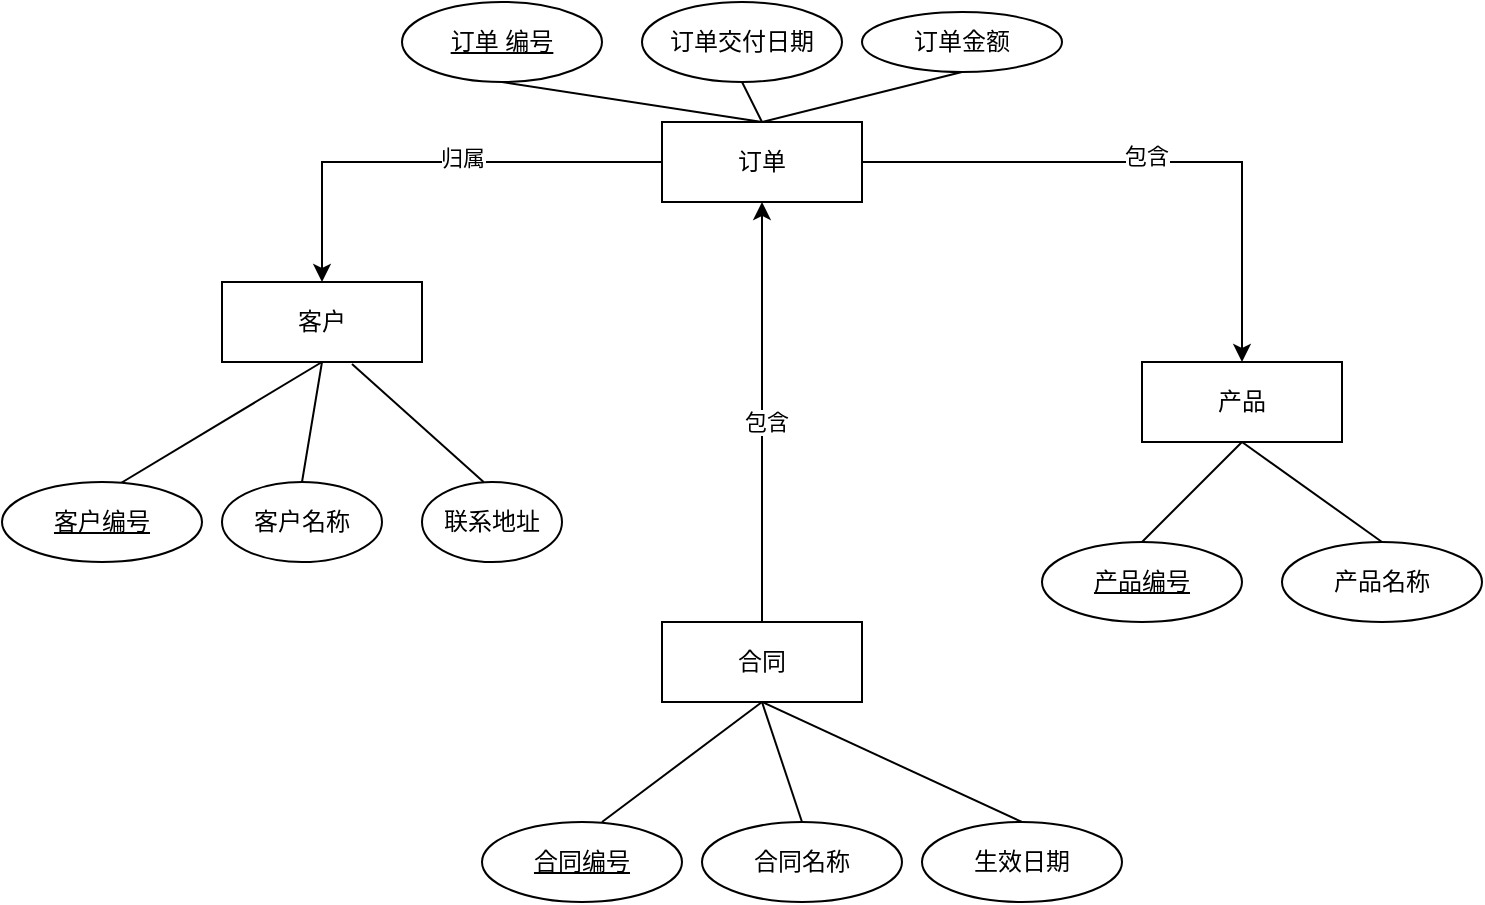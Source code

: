 <mxfile version="22.1.4" type="github">
  <diagram name="第 1 页" id="oM0XcjSRCLR4_DjJt3RF">
    <mxGraphModel dx="989" dy="545" grid="1" gridSize="10" guides="1" tooltips="1" connect="1" arrows="1" fold="1" page="1" pageScale="1" pageWidth="827" pageHeight="1169" math="0" shadow="0">
      <root>
        <mxCell id="0" />
        <mxCell id="1" parent="0" />
        <mxCell id="3GnXfFRbfdkNqw6JAT9T-27" style="edgeStyle=orthogonalEdgeStyle;rounded=0;orthogonalLoop=1;jettySize=auto;html=1;entryX=0.5;entryY=0;entryDx=0;entryDy=0;" edge="1" parent="1" source="3GnXfFRbfdkNqw6JAT9T-4" target="3GnXfFRbfdkNqw6JAT9T-6">
          <mxGeometry relative="1" as="geometry" />
        </mxCell>
        <mxCell id="3GnXfFRbfdkNqw6JAT9T-28" value="包含" style="edgeLabel;html=1;align=center;verticalAlign=middle;resizable=0;points=[];" vertex="1" connectable="0" parent="3GnXfFRbfdkNqw6JAT9T-27">
          <mxGeometry x="-0.024" y="3" relative="1" as="geometry">
            <mxPoint as="offset" />
          </mxGeometry>
        </mxCell>
        <mxCell id="3GnXfFRbfdkNqw6JAT9T-33" style="edgeStyle=orthogonalEdgeStyle;rounded=0;orthogonalLoop=1;jettySize=auto;html=1;entryX=0.5;entryY=0;entryDx=0;entryDy=0;" edge="1" parent="1" source="3GnXfFRbfdkNqw6JAT9T-4" target="3GnXfFRbfdkNqw6JAT9T-5">
          <mxGeometry relative="1" as="geometry" />
        </mxCell>
        <mxCell id="3GnXfFRbfdkNqw6JAT9T-34" value="归属" style="edgeLabel;html=1;align=center;verticalAlign=middle;resizable=0;points=[];" vertex="1" connectable="0" parent="3GnXfFRbfdkNqw6JAT9T-33">
          <mxGeometry x="-0.131" y="-2" relative="1" as="geometry">
            <mxPoint as="offset" />
          </mxGeometry>
        </mxCell>
        <mxCell id="3GnXfFRbfdkNqw6JAT9T-4" value="订单" style="whiteSpace=wrap;html=1;align=center;" vertex="1" parent="1">
          <mxGeometry x="330" y="130" width="100" height="40" as="geometry" />
        </mxCell>
        <mxCell id="3GnXfFRbfdkNqw6JAT9T-5" value="客户" style="whiteSpace=wrap;html=1;align=center;" vertex="1" parent="1">
          <mxGeometry x="110" y="210" width="100" height="40" as="geometry" />
        </mxCell>
        <mxCell id="3GnXfFRbfdkNqw6JAT9T-6" value="产品" style="whiteSpace=wrap;html=1;align=center;" vertex="1" parent="1">
          <mxGeometry x="570" y="250" width="100" height="40" as="geometry" />
        </mxCell>
        <mxCell id="3GnXfFRbfdkNqw6JAT9T-8" value="" style="endArrow=none;html=1;rounded=0;entryX=0.57;entryY=0.05;entryDx=0;entryDy=0;exitX=0.5;exitY=1;exitDx=0;exitDy=0;entryPerimeter=0;" edge="1" parent="1" source="3GnXfFRbfdkNqw6JAT9T-5" target="3GnXfFRbfdkNqw6JAT9T-15">
          <mxGeometry relative="1" as="geometry">
            <mxPoint x="330" y="250" as="sourcePoint" />
            <mxPoint x="120" y="370" as="targetPoint" />
          </mxGeometry>
        </mxCell>
        <mxCell id="3GnXfFRbfdkNqw6JAT9T-11" value="客户名称" style="ellipse;whiteSpace=wrap;html=1;align=center;" vertex="1" parent="1">
          <mxGeometry x="110" y="310" width="80" height="40" as="geometry" />
        </mxCell>
        <mxCell id="3GnXfFRbfdkNqw6JAT9T-12" value="" style="endArrow=none;html=1;rounded=0;entryX=0.5;entryY=0;entryDx=0;entryDy=0;exitX=0.5;exitY=1;exitDx=0;exitDy=0;" edge="1" parent="1" source="3GnXfFRbfdkNqw6JAT9T-5" target="3GnXfFRbfdkNqw6JAT9T-11">
          <mxGeometry relative="1" as="geometry">
            <mxPoint x="170" y="290" as="sourcePoint" />
            <mxPoint x="340" y="290" as="targetPoint" />
          </mxGeometry>
        </mxCell>
        <mxCell id="3GnXfFRbfdkNqw6JAT9T-13" value="联系地址" style="ellipse;whiteSpace=wrap;html=1;align=center;" vertex="1" parent="1">
          <mxGeometry x="210" y="310" width="70" height="40" as="geometry" />
        </mxCell>
        <mxCell id="3GnXfFRbfdkNqw6JAT9T-15" value="客户编号" style="ellipse;whiteSpace=wrap;html=1;align=center;fontStyle=4;" vertex="1" parent="1">
          <mxGeometry y="310" width="100" height="40" as="geometry" />
        </mxCell>
        <mxCell id="3GnXfFRbfdkNqw6JAT9T-16" value="" style="endArrow=none;html=1;rounded=0;entryX=0.44;entryY=0;entryDx=0;entryDy=0;entryPerimeter=0;" edge="1" parent="1" target="3GnXfFRbfdkNqw6JAT9T-13">
          <mxGeometry relative="1" as="geometry">
            <mxPoint x="175" y="251" as="sourcePoint" />
            <mxPoint x="490" y="250" as="targetPoint" />
          </mxGeometry>
        </mxCell>
        <mxCell id="3GnXfFRbfdkNqw6JAT9T-17" style="edgeStyle=orthogonalEdgeStyle;rounded=0;orthogonalLoop=1;jettySize=auto;html=1;exitX=0.5;exitY=1;exitDx=0;exitDy=0;" edge="1" parent="1" source="3GnXfFRbfdkNqw6JAT9T-11" target="3GnXfFRbfdkNqw6JAT9T-11">
          <mxGeometry relative="1" as="geometry" />
        </mxCell>
        <mxCell id="3GnXfFRbfdkNqw6JAT9T-18" value="订单 编号" style="ellipse;whiteSpace=wrap;html=1;align=center;fontStyle=4;" vertex="1" parent="1">
          <mxGeometry x="200" y="70" width="100" height="40" as="geometry" />
        </mxCell>
        <mxCell id="3GnXfFRbfdkNqw6JAT9T-20" value="订单金额" style="ellipse;whiteSpace=wrap;html=1;align=center;" vertex="1" parent="1">
          <mxGeometry x="430" y="75" width="100" height="30" as="geometry" />
        </mxCell>
        <mxCell id="3GnXfFRbfdkNqw6JAT9T-21" value="订单交付日期" style="ellipse;whiteSpace=wrap;html=1;align=center;" vertex="1" parent="1">
          <mxGeometry x="320" y="70" width="100" height="40" as="geometry" />
        </mxCell>
        <mxCell id="3GnXfFRbfdkNqw6JAT9T-22" value="" style="endArrow=none;html=1;rounded=0;entryX=0.5;entryY=1;entryDx=0;entryDy=0;" edge="1" parent="1" target="3GnXfFRbfdkNqw6JAT9T-21">
          <mxGeometry relative="1" as="geometry">
            <mxPoint x="380" y="130" as="sourcePoint" />
            <mxPoint x="550" y="150" as="targetPoint" />
          </mxGeometry>
        </mxCell>
        <mxCell id="3GnXfFRbfdkNqw6JAT9T-25" value="" style="endArrow=none;html=1;rounded=0;exitX=0.5;exitY=1;exitDx=0;exitDy=0;entryX=0.5;entryY=0;entryDx=0;entryDy=0;" edge="1" parent="1" source="3GnXfFRbfdkNqw6JAT9T-18" target="3GnXfFRbfdkNqw6JAT9T-4">
          <mxGeometry relative="1" as="geometry">
            <mxPoint x="210" y="130" as="sourcePoint" />
            <mxPoint x="370" y="130" as="targetPoint" />
          </mxGeometry>
        </mxCell>
        <mxCell id="3GnXfFRbfdkNqw6JAT9T-26" value="" style="endArrow=none;html=1;rounded=0;exitX=0.5;exitY=1;exitDx=0;exitDy=0;" edge="1" parent="1" source="3GnXfFRbfdkNqw6JAT9T-20">
          <mxGeometry relative="1" as="geometry">
            <mxPoint x="330" y="250" as="sourcePoint" />
            <mxPoint x="380" y="130" as="targetPoint" />
          </mxGeometry>
        </mxCell>
        <mxCell id="3GnXfFRbfdkNqw6JAT9T-29" value="产品编号" style="ellipse;whiteSpace=wrap;html=1;align=center;fontStyle=4;" vertex="1" parent="1">
          <mxGeometry x="520" y="340" width="100" height="40" as="geometry" />
        </mxCell>
        <mxCell id="3GnXfFRbfdkNqw6JAT9T-30" value="" style="endArrow=none;html=1;rounded=0;entryX=0.5;entryY=1;entryDx=0;entryDy=0;exitX=0.5;exitY=0;exitDx=0;exitDy=0;" edge="1" parent="1" source="3GnXfFRbfdkNqw6JAT9T-29" target="3GnXfFRbfdkNqw6JAT9T-6">
          <mxGeometry relative="1" as="geometry">
            <mxPoint x="500" y="320" as="sourcePoint" />
            <mxPoint x="660" y="320" as="targetPoint" />
          </mxGeometry>
        </mxCell>
        <mxCell id="3GnXfFRbfdkNqw6JAT9T-31" value="产品名称" style="ellipse;whiteSpace=wrap;html=1;align=center;" vertex="1" parent="1">
          <mxGeometry x="640" y="340" width="100" height="40" as="geometry" />
        </mxCell>
        <mxCell id="3GnXfFRbfdkNqw6JAT9T-32" value="" style="endArrow=none;html=1;rounded=0;entryX=0.5;entryY=0;entryDx=0;entryDy=0;exitX=0.5;exitY=1;exitDx=0;exitDy=0;" edge="1" parent="1" source="3GnXfFRbfdkNqw6JAT9T-6" target="3GnXfFRbfdkNqw6JAT9T-31">
          <mxGeometry relative="1" as="geometry">
            <mxPoint x="640" y="320" as="sourcePoint" />
            <mxPoint x="800" y="320" as="targetPoint" />
          </mxGeometry>
        </mxCell>
        <mxCell id="3GnXfFRbfdkNqw6JAT9T-42" style="edgeStyle=orthogonalEdgeStyle;rounded=0;orthogonalLoop=1;jettySize=auto;html=1;entryX=0.5;entryY=1;entryDx=0;entryDy=0;exitX=0.5;exitY=0;exitDx=0;exitDy=0;" edge="1" parent="1" source="3GnXfFRbfdkNqw6JAT9T-35" target="3GnXfFRbfdkNqw6JAT9T-4">
          <mxGeometry relative="1" as="geometry">
            <mxPoint x="390" y="180" as="targetPoint" />
            <Array as="points">
              <mxPoint x="380" y="380" />
            </Array>
          </mxGeometry>
        </mxCell>
        <mxCell id="3GnXfFRbfdkNqw6JAT9T-43" value="包含" style="edgeLabel;html=1;align=center;verticalAlign=middle;resizable=0;points=[];" vertex="1" connectable="0" parent="3GnXfFRbfdkNqw6JAT9T-42">
          <mxGeometry x="-0.046" y="-2" relative="1" as="geometry">
            <mxPoint as="offset" />
          </mxGeometry>
        </mxCell>
        <mxCell id="3GnXfFRbfdkNqw6JAT9T-35" value="合同" style="whiteSpace=wrap;html=1;align=center;" vertex="1" parent="1">
          <mxGeometry x="330" y="380" width="100" height="40" as="geometry" />
        </mxCell>
        <mxCell id="3GnXfFRbfdkNqw6JAT9T-36" value="合同编号" style="ellipse;whiteSpace=wrap;html=1;align=center;fontStyle=4;" vertex="1" parent="1">
          <mxGeometry x="240" y="480" width="100" height="40" as="geometry" />
        </mxCell>
        <mxCell id="3GnXfFRbfdkNqw6JAT9T-37" value="合同名称" style="ellipse;whiteSpace=wrap;html=1;align=center;" vertex="1" parent="1">
          <mxGeometry x="350" y="480" width="100" height="40" as="geometry" />
        </mxCell>
        <mxCell id="3GnXfFRbfdkNqw6JAT9T-38" value="生效日期" style="ellipse;whiteSpace=wrap;html=1;align=center;" vertex="1" parent="1">
          <mxGeometry x="460" y="480" width="100" height="40" as="geometry" />
        </mxCell>
        <mxCell id="3GnXfFRbfdkNqw6JAT9T-39" value="" style="endArrow=none;html=1;rounded=0;exitX=0.5;exitY=1;exitDx=0;exitDy=0;entryX=0.5;entryY=0;entryDx=0;entryDy=0;" edge="1" parent="1" source="3GnXfFRbfdkNqw6JAT9T-35" target="3GnXfFRbfdkNqw6JAT9T-37">
          <mxGeometry relative="1" as="geometry">
            <mxPoint x="350" y="520" as="sourcePoint" />
            <mxPoint x="510" y="520" as="targetPoint" />
          </mxGeometry>
        </mxCell>
        <mxCell id="3GnXfFRbfdkNqw6JAT9T-40" value="" style="endArrow=none;html=1;rounded=0;entryX=0.6;entryY=0;entryDx=0;entryDy=0;entryPerimeter=0;exitX=0.5;exitY=1;exitDx=0;exitDy=0;" edge="1" parent="1" source="3GnXfFRbfdkNqw6JAT9T-35" target="3GnXfFRbfdkNqw6JAT9T-36">
          <mxGeometry relative="1" as="geometry">
            <mxPoint x="420" y="360" as="sourcePoint" />
            <mxPoint x="500" y="360" as="targetPoint" />
            <Array as="points" />
          </mxGeometry>
        </mxCell>
        <mxCell id="3GnXfFRbfdkNqw6JAT9T-41" value="" style="endArrow=none;html=1;rounded=0;entryX=0.5;entryY=0;entryDx=0;entryDy=0;exitX=0.5;exitY=1;exitDx=0;exitDy=0;" edge="1" parent="1" source="3GnXfFRbfdkNqw6JAT9T-35" target="3GnXfFRbfdkNqw6JAT9T-38">
          <mxGeometry relative="1" as="geometry">
            <mxPoint x="470" y="440" as="sourcePoint" />
            <mxPoint x="630" y="440" as="targetPoint" />
          </mxGeometry>
        </mxCell>
      </root>
    </mxGraphModel>
  </diagram>
</mxfile>
